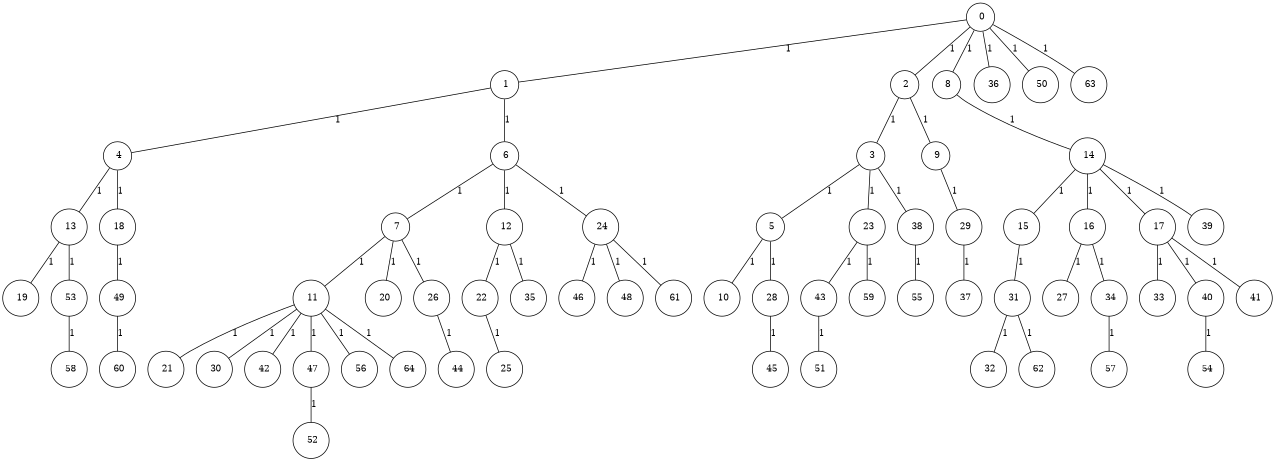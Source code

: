 graph G {
size="8.5,11;"
ratio = "expand;"
fixedsize="true;"
overlap="scale;"
node[shape=circle,width=.12,hight=.12,fontsize=12]
edge[fontsize=12]

0[label=" 0" color=black, pos="1.3488184,0.52856186!"];
1[label=" 1" color=black, pos="2.3447069,2.9530282!"];
2[label=" 2" color=black, pos="0.29260082,2.1414403!"];
3[label=" 3" color=black, pos="2.2018699,0.41765674!"];
4[label=" 4" color=black, pos="0.81534435,1.5257274!"];
5[label=" 5" color=black, pos="2.1362964,2.9491258!"];
6[label=" 6" color=black, pos="2.7100611,0.68300858!"];
7[label=" 7" color=black, pos="1.4401703,1.6631181!"];
8[label=" 8" color=black, pos="2.9129495,2.6210003!"];
9[label=" 9" color=black, pos="1.2676131,2.5547398!"];
10[label=" 10" color=black, pos="2.2683605,2.0038684!"];
11[label=" 11" color=black, pos="2.8938132,0.091687933!"];
12[label=" 12" color=black, pos="1.0635964,2.0937125!"];
13[label=" 13" color=black, pos="0.93929744,1.4948948!"];
14[label=" 14" color=black, pos="2.7983684,1.4347627!"];
15[label=" 15" color=black, pos="2.288064,2.0275275!"];
16[label=" 16" color=black, pos="2.2895607,2.45867!"];
17[label=" 17" color=black, pos="1.2225563,0.1173877!"];
18[label=" 18" color=black, pos="2.7095899,1.9611472!"];
19[label=" 19" color=black, pos="1.5427811,2.3125606!"];
20[label=" 20" color=black, pos="1.6702504,0.80627041!"];
21[label=" 21" color=black, pos="0.44911141,1.2589064!"];
22[label=" 22" color=black, pos="1.4790685,1.4860185!"];
23[label=" 23" color=black, pos="0.79154986,0.96814605!"];
24[label=" 24" color=black, pos="2.1620737,2.6382844!"];
25[label=" 25" color=black, pos="2.4402258,0.8755468!"];
26[label=" 26" color=black, pos="0.87692813,1.7532187!"];
27[label=" 27" color=black, pos="1.8895291,1.0260868!"];
28[label=" 28" color=black, pos="2.4720525,0.16932744!"];
29[label=" 29" color=black, pos="1.1335224,1.1686437!"];
30[label=" 30" color=black, pos="2.121903,1.3797235!"];
31[label=" 31" color=black, pos="1.1682082,2.9945634!"];
32[label=" 32" color=black, pos="1.7746855,2.714912!"];
33[label=" 33" color=black, pos="2.3885199,2.364727!"];
34[label=" 34" color=black, pos="1.4271528,0.68515727!"];
35[label=" 35" color=black, pos="2.183725,1.8764615!"];
36[label=" 36" color=black, pos="2.5436014,0.57694137!"];
37[label=" 37" color=black, pos="2.4740228,1.2897148!"];
38[label=" 38" color=black, pos="2.4002472,0.50937864!"];
39[label=" 39" color=black, pos="2.0173078,2.8987374!"];
40[label=" 40" color=black, pos="2.1367899,1.0069046!"];
41[label=" 41" color=black, pos="2.2041082,0.79075774!"];
42[label=" 42" color=black, pos="1.4895773,0.94794283!"];
43[label=" 43" color=black, pos="1.1871591,1.3290798!"];
44[label=" 44" color=black, pos="2.8701932,2.4078843!"];
45[label=" 45" color=black, pos="2.6516062,2.9401417!"];
46[label=" 46" color=black, pos="2.3670373,1.6203089!"];
47[label=" 47" color=black, pos="0.95346244,2.1763383!"];
48[label=" 48" color=black, pos="0.13269572,0.61556204!"];
49[label=" 49" color=black, pos="1.5548745,1.9680648!"];
50[label=" 50" color=black, pos="2.8822348,2.7177542!"];
51[label=" 51" color=black, pos="1.7404119,0.8001544!"];
52[label=" 52" color=black, pos="0.95285519,0.95482103!"];
53[label=" 53" color=black, pos="1.9056377,0.65631492!"];
54[label=" 54" color=black, pos="1.3444831,2.6570201!"];
55[label=" 55" color=black, pos="2.7956702,2.3881979!"];
56[label=" 56" color=black, pos="2.0166014,0.26516979!"];
57[label=" 57" color=black, pos="1.4100797,0.61592774!"];
58[label=" 58" color=black, pos="0.14924223,0.36170841!"];
59[label=" 59" color=black, pos="0.38051588,0.50025921!"];
60[label=" 60" color=black, pos="2.3699015,1.9378325!"];
61[label=" 61" color=black, pos="1.350043,0.54821429!"];
62[label=" 62" color=black, pos="0.87077129,2.9924717!"];
63[label=" 63" color=black, pos="1.0385928,1.5948074!"];
64[label=" 64" color=black, pos="2.3844295,0.62667004!"];
0--1[label="1"]
0--2[label="1"]
0--8[label="1"]
0--36[label="1"]
0--50[label="1"]
0--63[label="1"]
1--4[label="1"]
1--6[label="1"]
2--3[label="1"]
2--9[label="1"]
3--5[label="1"]
3--23[label="1"]
3--38[label="1"]
4--13[label="1"]
4--18[label="1"]
5--10[label="1"]
5--28[label="1"]
6--7[label="1"]
6--12[label="1"]
6--24[label="1"]
7--11[label="1"]
7--20[label="1"]
7--26[label="1"]
8--14[label="1"]
9--29[label="1"]
11--21[label="1"]
11--30[label="1"]
11--42[label="1"]
11--47[label="1"]
11--56[label="1"]
11--64[label="1"]
12--22[label="1"]
12--35[label="1"]
13--19[label="1"]
13--53[label="1"]
14--15[label="1"]
14--16[label="1"]
14--17[label="1"]
14--39[label="1"]
15--31[label="1"]
16--27[label="1"]
16--34[label="1"]
17--33[label="1"]
17--40[label="1"]
17--41[label="1"]
18--49[label="1"]
22--25[label="1"]
23--43[label="1"]
23--59[label="1"]
24--46[label="1"]
24--48[label="1"]
24--61[label="1"]
26--44[label="1"]
28--45[label="1"]
29--37[label="1"]
31--32[label="1"]
31--62[label="1"]
34--57[label="1"]
38--55[label="1"]
40--54[label="1"]
43--51[label="1"]
47--52[label="1"]
49--60[label="1"]
53--58[label="1"]

}
